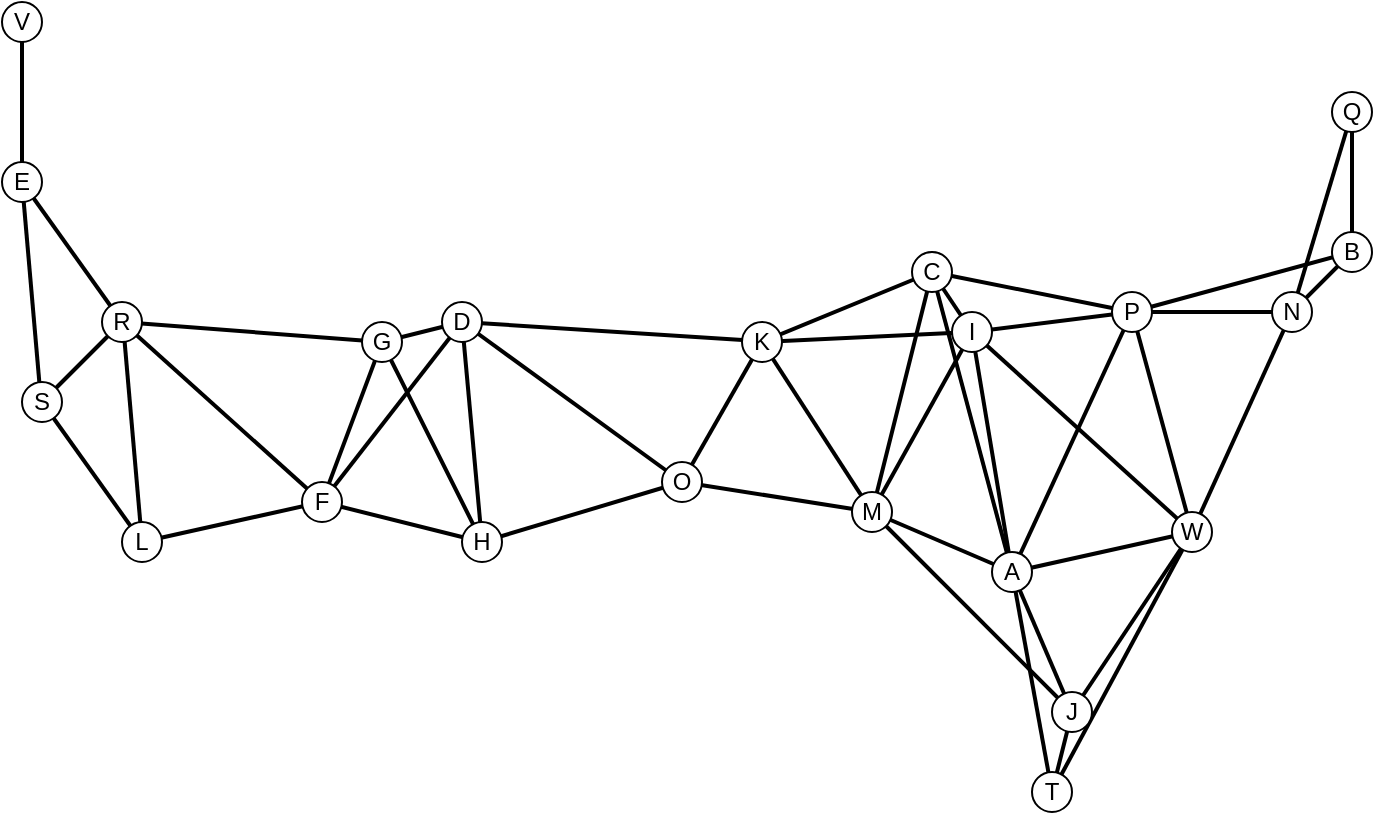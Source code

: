 <mxfile version="17.2.2" type="device"><diagram id="rPxaSJdkIvPcn3-rQgUL" name="Page-1"><mxGraphModel dx="835" dy="608" grid="1" gridSize="10" guides="1" tooltips="1" connect="1" arrows="1" fold="1" page="1" pageScale="1" pageWidth="400" pageHeight="300" math="0" shadow="0"><root><mxCell id="0"/><mxCell id="1" parent="0"/><mxCell id="PlDLCOjLkU_iAKGwt6bW-2" value="" style="ellipse;whiteSpace=wrap;html=1;fillColor=#000000;opacity=10;" parent="1" vertex="1"><mxGeometry x="10" y="10" width="10" height="10" as="geometry"/></mxCell><mxCell id="PlDLCOjLkU_iAKGwt6bW-56" style="edgeStyle=none;rounded=0;orthogonalLoop=1;jettySize=auto;html=1;entryX=0.5;entryY=0.5;entryDx=0;entryDy=0;endArrow=none;endFill=0;strokeWidth=2;entryPerimeter=0;exitX=0.5;exitY=0.5;exitDx=0;exitDy=0;exitPerimeter=0;" parent="1" source="PlDLCOjLkU_iAKGwt6bW-10" target="PlDLCOjLkU_iAKGwt6bW-2" edge="1"><mxGeometry relative="1" as="geometry"/></mxCell><mxCell id="PlDLCOjLkU_iAKGwt6bW-10" value="" style="ellipse;whiteSpace=wrap;html=1;fillColor=#000000;opacity=10;" parent="1" vertex="1"><mxGeometry x="10" y="90" width="10" height="10" as="geometry"/></mxCell><mxCell id="PlDLCOjLkU_iAKGwt6bW-51" style="edgeStyle=none;rounded=0;orthogonalLoop=1;jettySize=auto;html=1;entryX=0.5;entryY=0.5;entryDx=0;entryDy=0;endArrow=none;endFill=0;strokeWidth=2;entryPerimeter=0;exitX=0.545;exitY=0.5;exitDx=0;exitDy=0;exitPerimeter=0;" parent="1" source="PlDLCOjLkU_iAKGwt6bW-11" target="PlDLCOjLkU_iAKGwt6bW-13" edge="1"><mxGeometry relative="1" as="geometry"/></mxCell><mxCell id="PlDLCOjLkU_iAKGwt6bW-55" style="edgeStyle=none;rounded=0;orthogonalLoop=1;jettySize=auto;html=1;entryX=0.5;entryY=0.5;entryDx=0;entryDy=0;endArrow=none;endFill=0;strokeWidth=2;entryPerimeter=0;exitX=0.5;exitY=0.5;exitDx=0;exitDy=0;exitPerimeter=0;" parent="1" source="PlDLCOjLkU_iAKGwt6bW-11" target="PlDLCOjLkU_iAKGwt6bW-10" edge="1"><mxGeometry relative="1" as="geometry"/></mxCell><mxCell id="PlDLCOjLkU_iAKGwt6bW-57" style="edgeStyle=none;rounded=0;orthogonalLoop=1;jettySize=auto;html=1;entryX=0.5;entryY=0.5;entryDx=0;entryDy=0;endArrow=none;endFill=0;strokeWidth=2;exitX=0.5;exitY=0.5;exitDx=0;exitDy=0;exitPerimeter=0;entryPerimeter=0;" parent="1" source="PlDLCOjLkU_iAKGwt6bW-11" target="PlDLCOjLkU_iAKGwt6bW-15" edge="1"><mxGeometry relative="1" as="geometry"><mxPoint x="70" y="165" as="sourcePoint"/></mxGeometry></mxCell><mxCell id="PlDLCOjLkU_iAKGwt6bW-11" value="" style="ellipse;whiteSpace=wrap;html=1;fillColor=#000000;opacity=10;" parent="1" vertex="1"><mxGeometry x="60" y="160" width="10" height="10" as="geometry"/></mxCell><mxCell id="PlDLCOjLkU_iAKGwt6bW-53" style="edgeStyle=none;rounded=0;orthogonalLoop=1;jettySize=auto;html=1;entryX=0.5;entryY=0.5;entryDx=0;entryDy=0;endArrow=none;endFill=0;strokeWidth=2;exitX=0.5;exitY=0.5;exitDx=0;exitDy=0;exitPerimeter=0;entryPerimeter=0;" parent="1" source="PlDLCOjLkU_iAKGwt6bW-12" target="PlDLCOjLkU_iAKGwt6bW-11" edge="1"><mxGeometry relative="1" as="geometry"/></mxCell><mxCell id="PlDLCOjLkU_iAKGwt6bW-54" style="edgeStyle=none;rounded=0;orthogonalLoop=1;jettySize=auto;html=1;entryX=0.5;entryY=0.5;entryDx=0;entryDy=0;endArrow=none;endFill=0;strokeWidth=2;exitX=0.453;exitY=0.5;exitDx=0;exitDy=0;exitPerimeter=0;entryPerimeter=0;" parent="1" source="PlDLCOjLkU_iAKGwt6bW-12" target="PlDLCOjLkU_iAKGwt6bW-10" edge="1"><mxGeometry relative="1" as="geometry"/></mxCell><mxCell id="PlDLCOjLkU_iAKGwt6bW-12" value="" style="ellipse;whiteSpace=wrap;html=1;fillColor=#000000;opacity=10;" parent="1" vertex="1"><mxGeometry x="20" y="200" width="10" height="10" as="geometry"/></mxCell><mxCell id="PlDLCOjLkU_iAKGwt6bW-49" style="edgeStyle=none;rounded=0;orthogonalLoop=1;jettySize=auto;html=1;exitX=0.5;exitY=0.5;exitDx=0;exitDy=0;endArrow=none;endFill=0;strokeWidth=2;entryX=0.5;entryY=0.5;entryDx=0;entryDy=0;entryPerimeter=0;exitPerimeter=0;" parent="1" source="PlDLCOjLkU_iAKGwt6bW-13" target="PlDLCOjLkU_iAKGwt6bW-14" edge="1"><mxGeometry relative="1" as="geometry"/></mxCell><mxCell id="PlDLCOjLkU_iAKGwt6bW-52" style="edgeStyle=none;rounded=0;orthogonalLoop=1;jettySize=auto;html=1;endArrow=none;endFill=0;strokeWidth=2;exitX=0.5;exitY=0.5;exitDx=0;exitDy=0;exitPerimeter=0;entryX=0.5;entryY=0.5;entryDx=0;entryDy=0;entryPerimeter=0;" parent="1" source="PlDLCOjLkU_iAKGwt6bW-13" target="PlDLCOjLkU_iAKGwt6bW-12" edge="1"><mxGeometry relative="1" as="geometry"><mxPoint x="30" y="210" as="targetPoint"/></mxGeometry></mxCell><mxCell id="PlDLCOjLkU_iAKGwt6bW-13" value="" style="ellipse;whiteSpace=wrap;html=1;fillColor=#000000;opacity=10;" parent="1" vertex="1"><mxGeometry x="70" y="270" width="10" height="10" as="geometry"/></mxCell><mxCell id="PlDLCOjLkU_iAKGwt6bW-44" style="edgeStyle=none;rounded=0;orthogonalLoop=1;jettySize=auto;html=1;entryX=0.5;entryY=0.5;entryDx=0;entryDy=0;endArrow=none;endFill=0;strokeWidth=2;exitX=0.5;exitY=0.5;exitDx=0;exitDy=0;exitPerimeter=0;entryPerimeter=0;" parent="1" source="PlDLCOjLkU_iAKGwt6bW-14" target="PlDLCOjLkU_iAKGwt6bW-16" edge="1"><mxGeometry relative="1" as="geometry"/></mxCell><mxCell id="PlDLCOjLkU_iAKGwt6bW-45" style="edgeStyle=none;rounded=0;orthogonalLoop=1;jettySize=auto;html=1;endArrow=none;endFill=0;strokeWidth=2;exitX=0.5;exitY=0.5;exitDx=0;exitDy=0;exitPerimeter=0;" parent="1" source="PlDLCOjLkU_iAKGwt6bW-14" edge="1"><mxGeometry relative="1" as="geometry"><mxPoint x="245" y="275" as="targetPoint"/></mxGeometry></mxCell><mxCell id="PlDLCOjLkU_iAKGwt6bW-46" style="edgeStyle=none;rounded=0;orthogonalLoop=1;jettySize=auto;html=1;entryX=0.5;entryY=0.5;entryDx=0;entryDy=0;endArrow=none;endFill=0;strokeWidth=2;exitX=0.5;exitY=0.5;exitDx=0;exitDy=0;exitPerimeter=0;entryPerimeter=0;" parent="1" source="PlDLCOjLkU_iAKGwt6bW-14" target="PlDLCOjLkU_iAKGwt6bW-15" edge="1"><mxGeometry relative="1" as="geometry"/></mxCell><mxCell id="PlDLCOjLkU_iAKGwt6bW-50" style="edgeStyle=none;rounded=0;orthogonalLoop=1;jettySize=auto;html=1;endArrow=none;endFill=0;strokeWidth=2;exitX=0.5;exitY=0.5;exitDx=0;exitDy=0;exitPerimeter=0;entryX=0.5;entryY=0.5;entryDx=0;entryDy=0;entryPerimeter=0;" parent="1" source="PlDLCOjLkU_iAKGwt6bW-14" target="PlDLCOjLkU_iAKGwt6bW-11" edge="1"><mxGeometry relative="1" as="geometry"/></mxCell><mxCell id="PlDLCOjLkU_iAKGwt6bW-14" value="" style="ellipse;whiteSpace=wrap;html=1;fillColor=#000000;opacity=10;" parent="1" vertex="1"><mxGeometry x="160" y="250" width="10" height="10" as="geometry"/></mxCell><mxCell id="PlDLCOjLkU_iAKGwt6bW-47" style="edgeStyle=none;rounded=0;orthogonalLoop=1;jettySize=auto;html=1;entryX=0.5;entryY=0.5;entryDx=0;entryDy=0;endArrow=none;endFill=0;strokeWidth=2;exitX=0.5;exitY=0.5;exitDx=0;exitDy=0;exitPerimeter=0;entryPerimeter=0;" parent="1" source="PlDLCOjLkU_iAKGwt6bW-15" target="PlDLCOjLkU_iAKGwt6bW-16" edge="1"><mxGeometry relative="1" as="geometry"/></mxCell><mxCell id="PlDLCOjLkU_iAKGwt6bW-15" value="" style="ellipse;whiteSpace=wrap;html=1;fillColor=#000000;opacity=10;" parent="1" vertex="1"><mxGeometry x="190" y="170" width="10" height="10" as="geometry"/></mxCell><mxCell id="PlDLCOjLkU_iAKGwt6bW-43" style="edgeStyle=none;rounded=0;orthogonalLoop=1;jettySize=auto;html=1;endArrow=none;endFill=0;strokeWidth=2;startArrow=none;" parent="1" source="PlDLCOjLkU_iAKGwt6bW-18" edge="1"><mxGeometry relative="1" as="geometry"><mxPoint x="345" y="245" as="targetPoint"/></mxGeometry></mxCell><mxCell id="PlDLCOjLkU_iAKGwt6bW-58" style="edgeStyle=none;rounded=0;orthogonalLoop=1;jettySize=auto;html=1;endArrow=none;endFill=0;strokeWidth=2;exitX=0.5;exitY=0.5;exitDx=0;exitDy=0;exitPerimeter=0;entryX=0.5;entryY=0.467;entryDx=0;entryDy=0;entryPerimeter=0;" parent="1" source="PlDLCOjLkU_iAKGwt6bW-16" target="PlDLCOjLkU_iAKGwt6bW-19" edge="1"><mxGeometry relative="1" as="geometry"><mxPoint x="240" y="165" as="sourcePoint"/></mxGeometry></mxCell><mxCell id="PlDLCOjLkU_iAKGwt6bW-16" value="" style="ellipse;whiteSpace=wrap;html=1;fillColor=#000000;opacity=10;" parent="1" vertex="1"><mxGeometry x="230" y="160" width="10" height="10" as="geometry"/></mxCell><mxCell id="PlDLCOjLkU_iAKGwt6bW-41" style="rounded=0;orthogonalLoop=1;jettySize=auto;html=1;entryX=0.5;entryY=0.5;entryDx=0;entryDy=0;strokeWidth=2;endArrow=none;endFill=0;exitX=0.5;exitY=0.5;exitDx=0;exitDy=0;exitPerimeter=0;entryPerimeter=0;" parent="1" source="PlDLCOjLkU_iAKGwt6bW-17" target="PlDLCOjLkU_iAKGwt6bW-16" edge="1"><mxGeometry relative="1" as="geometry"/></mxCell><mxCell id="PlDLCOjLkU_iAKGwt6bW-48" style="edgeStyle=none;rounded=0;orthogonalLoop=1;jettySize=auto;html=1;entryX=0.5;entryY=0.5;entryDx=0;entryDy=0;endArrow=none;endFill=0;strokeWidth=2;entryPerimeter=0;" parent="1" target="PlDLCOjLkU_iAKGwt6bW-15" edge="1"><mxGeometry relative="1" as="geometry"><mxPoint x="245" y="275" as="sourcePoint"/></mxGeometry></mxCell><mxCell id="PlDLCOjLkU_iAKGwt6bW-17" value="" style="ellipse;whiteSpace=wrap;html=1;fillColor=#000000;opacity=10;" parent="1" vertex="1"><mxGeometry x="240" y="270" width="10" height="10" as="geometry"/></mxCell><mxCell id="PlDLCOjLkU_iAKGwt6bW-59" style="edgeStyle=none;rounded=0;orthogonalLoop=1;jettySize=auto;html=1;endArrow=none;endFill=0;strokeWidth=2;" parent="1" edge="1"><mxGeometry relative="1" as="geometry"><mxPoint x="385" y="175" as="targetPoint"/><mxPoint x="345" y="245" as="sourcePoint"/></mxGeometry></mxCell><mxCell id="PlDLCOjLkU_iAKGwt6bW-60" style="edgeStyle=none;rounded=0;orthogonalLoop=1;jettySize=auto;html=1;endArrow=none;endFill=0;strokeWidth=2;entryX=0.5;entryY=0.5;entryDx=0;entryDy=0;entryPerimeter=0;" parent="1" target="PlDLCOjLkU_iAKGwt6bW-22" edge="1"><mxGeometry relative="1" as="geometry"><mxPoint x="345" y="245" as="sourcePoint"/><mxPoint x="435" y="255" as="targetPoint"/></mxGeometry></mxCell><mxCell id="PlDLCOjLkU_iAKGwt6bW-61" style="edgeStyle=none;rounded=0;orthogonalLoop=1;jettySize=auto;html=1;endArrow=none;endFill=0;strokeWidth=2;exitX=0.5;exitY=0.5;exitDx=0;exitDy=0;exitPerimeter=0;" parent="1" source="PlDLCOjLkU_iAKGwt6bW-19" edge="1"><mxGeometry relative="1" as="geometry"><mxPoint x="440" y="260" as="targetPoint"/></mxGeometry></mxCell><mxCell id="PlDLCOjLkU_iAKGwt6bW-62" style="edgeStyle=none;rounded=0;orthogonalLoop=1;jettySize=auto;html=1;endArrow=none;endFill=0;strokeWidth=2;entryX=0.5;entryY=0.5;entryDx=0;entryDy=0;entryPerimeter=0;" parent="1" target="PlDLCOjLkU_iAKGwt6bW-20" edge="1"><mxGeometry relative="1" as="geometry"><mxPoint x="385" y="175" as="sourcePoint"/><mxPoint x="465" y="135" as="targetPoint"/></mxGeometry></mxCell><mxCell id="OVMBjl2WL-N3P2UI-d22-5" style="edgeStyle=none;rounded=0;orthogonalLoop=1;jettySize=auto;html=1;entryX=0.5;entryY=0.5;entryDx=0;entryDy=0;entryPerimeter=0;endArrow=none;endFill=0;strokeWidth=2;exitX=0.5;exitY=0.5;exitDx=0;exitDy=0;exitPerimeter=0;" parent="1" source="PlDLCOjLkU_iAKGwt6bW-19" target="PlDLCOjLkU_iAKGwt6bW-21" edge="1"><mxGeometry relative="1" as="geometry"/></mxCell><mxCell id="PlDLCOjLkU_iAKGwt6bW-19" value="" style="ellipse;whiteSpace=wrap;html=1;fillColor=#000000;opacity=10;" parent="1" vertex="1"><mxGeometry x="380" y="170" width="10" height="10" as="geometry"/></mxCell><mxCell id="OVMBjl2WL-N3P2UI-d22-2" style="edgeStyle=none;rounded=0;orthogonalLoop=1;jettySize=auto;html=1;entryX=0.5;entryY=0.5;entryDx=0;entryDy=0;entryPerimeter=0;endArrow=none;endFill=0;strokeWidth=2;exitX=0.5;exitY=0.5;exitDx=0;exitDy=0;exitPerimeter=0;" parent="1" source="PlDLCOjLkU_iAKGwt6bW-20" target="PlDLCOjLkU_iAKGwt6bW-21" edge="1"><mxGeometry relative="1" as="geometry"/></mxCell><mxCell id="OVMBjl2WL-N3P2UI-d22-3" style="edgeStyle=none;rounded=0;orthogonalLoop=1;jettySize=auto;html=1;endArrow=none;endFill=0;strokeWidth=2;exitX=0.5;exitY=0.5;exitDx=0;exitDy=0;exitPerimeter=0;entryX=0.5;entryY=0.5;entryDx=0;entryDy=0;entryPerimeter=0;" parent="1" source="PlDLCOjLkU_iAKGwt6bW-20" target="PlDLCOjLkU_iAKGwt6bW-26" edge="1"><mxGeometry relative="1" as="geometry"/></mxCell><mxCell id="OVMBjl2WL-N3P2UI-d22-18" style="edgeStyle=none;rounded=0;orthogonalLoop=1;jettySize=auto;html=1;endArrow=none;endFill=0;strokeWidth=2;" parent="1" edge="1"><mxGeometry relative="1" as="geometry"><mxPoint x="510" y="290" as="targetPoint"/><mxPoint x="470" y="140" as="sourcePoint"/></mxGeometry></mxCell><mxCell id="PlDLCOjLkU_iAKGwt6bW-20" value="" style="ellipse;whiteSpace=wrap;html=1;fillColor=#000000;opacity=10;" parent="1" vertex="1"><mxGeometry x="460" y="130" width="20" height="20" as="geometry"/></mxCell><mxCell id="OVMBjl2WL-N3P2UI-d22-6" style="edgeStyle=none;rounded=0;orthogonalLoop=1;jettySize=auto;html=1;exitX=0.5;exitY=0.5;exitDx=0;exitDy=0;endArrow=none;endFill=0;strokeWidth=2;exitPerimeter=0;" parent="1" source="PlDLCOjLkU_iAKGwt6bW-21" edge="1"><mxGeometry relative="1" as="geometry"><mxPoint x="440" y="260" as="targetPoint"/></mxGeometry></mxCell><mxCell id="OVMBjl2WL-N3P2UI-d22-7" style="edgeStyle=none;rounded=0;orthogonalLoop=1;jettySize=auto;html=1;entryX=0.5;entryY=0.5;entryDx=0;entryDy=0;entryPerimeter=0;endArrow=none;endFill=0;strokeWidth=2;exitX=0.5;exitY=0.5;exitDx=0;exitDy=0;exitPerimeter=0;" parent="1" source="PlDLCOjLkU_iAKGwt6bW-21" target="PlDLCOjLkU_iAKGwt6bW-26" edge="1"><mxGeometry relative="1" as="geometry"/></mxCell><mxCell id="OVMBjl2WL-N3P2UI-d22-19" style="edgeStyle=none;rounded=0;orthogonalLoop=1;jettySize=auto;html=1;endArrow=none;endFill=0;strokeWidth=2;exitX=0.5;exitY=0.5;exitDx=0;exitDy=0;exitPerimeter=0;" parent="1" source="PlDLCOjLkU_iAKGwt6bW-21" edge="1"><mxGeometry relative="1" as="geometry"><mxPoint x="510" y="290" as="targetPoint"/></mxGeometry></mxCell><mxCell id="OVMBjl2WL-N3P2UI-d22-21" style="edgeStyle=none;rounded=0;orthogonalLoop=1;jettySize=auto;html=1;entryX=0.5;entryY=0.5;entryDx=0;entryDy=0;entryPerimeter=0;endArrow=none;endFill=0;strokeWidth=2;" parent="1" source="PlDLCOjLkU_iAKGwt6bW-21" target="PlDLCOjLkU_iAKGwt6bW-27" edge="1"><mxGeometry relative="1" as="geometry"/></mxCell><mxCell id="PlDLCOjLkU_iAKGwt6bW-21" value="" style="ellipse;whiteSpace=wrap;html=1;fillColor=#000000;opacity=10;" parent="1" vertex="1"><mxGeometry x="480" y="160" width="20" height="20" as="geometry"/></mxCell><mxCell id="OVMBjl2WL-N3P2UI-d22-10" style="edgeStyle=none;rounded=0;orthogonalLoop=1;jettySize=auto;html=1;endArrow=none;endFill=0;strokeWidth=2;" parent="1" edge="1"><mxGeometry relative="1" as="geometry"><mxPoint x="540" y="360" as="targetPoint"/><mxPoint x="440" y="260" as="sourcePoint"/></mxGeometry></mxCell><mxCell id="PlDLCOjLkU_iAKGwt6bW-22" value="" style="ellipse;whiteSpace=wrap;html=1;fillColor=#000000;opacity=10;" parent="1" vertex="1"><mxGeometry x="430" y="250" width="20" height="20" as="geometry"/></mxCell><mxCell id="OVMBjl2WL-N3P2UI-d22-9" style="edgeStyle=none;rounded=0;orthogonalLoop=1;jettySize=auto;html=1;entryX=0.5;entryY=0.5;entryDx=0;entryDy=0;entryPerimeter=0;endArrow=none;endFill=0;strokeWidth=2;exitX=0.5;exitY=0.5;exitDx=0;exitDy=0;exitPerimeter=0;" parent="1" source="PlDLCOjLkU_iAKGwt6bW-23" target="PlDLCOjLkU_iAKGwt6bW-24" edge="1"><mxGeometry relative="1" as="geometry"/></mxCell><mxCell id="OVMBjl2WL-N3P2UI-d22-11" style="edgeStyle=none;rounded=0;orthogonalLoop=1;jettySize=auto;html=1;entryX=0.5;entryY=0.5;entryDx=0;entryDy=0;entryPerimeter=0;endArrow=none;endFill=0;strokeWidth=2;exitX=0.5;exitY=0.5;exitDx=0;exitDy=0;exitPerimeter=0;" parent="1" source="PlDLCOjLkU_iAKGwt6bW-23" target="PlDLCOjLkU_iAKGwt6bW-25" edge="1"><mxGeometry relative="1" as="geometry"/></mxCell><mxCell id="OVMBjl2WL-N3P2UI-d22-20" style="edgeStyle=none;rounded=0;orthogonalLoop=1;jettySize=auto;html=1;entryX=0.5;entryY=0.5;entryDx=0;entryDy=0;entryPerimeter=0;endArrow=none;endFill=0;strokeWidth=2;exitX=0.5;exitY=0.5;exitDx=0;exitDy=0;exitPerimeter=0;" parent="1" source="PlDLCOjLkU_iAKGwt6bW-23" target="PlDLCOjLkU_iAKGwt6bW-26" edge="1"><mxGeometry relative="1" as="geometry"/></mxCell><mxCell id="PlDLCOjLkU_iAKGwt6bW-23" value="" style="ellipse;whiteSpace=wrap;html=1;fillColor=#000000;opacity=10;" parent="1" vertex="1"><mxGeometry x="500" y="280" width="20" height="20" as="geometry"/></mxCell><mxCell id="PlDLCOjLkU_iAKGwt6bW-24" value="" style="ellipse;whiteSpace=wrap;html=1;fillColor=#000000;opacity=10;" parent="1" vertex="1"><mxGeometry x="530" y="350" width="20" height="20" as="geometry"/></mxCell><mxCell id="OVMBjl2WL-N3P2UI-d22-12" style="edgeStyle=none;rounded=0;orthogonalLoop=1;jettySize=auto;html=1;entryX=0.5;entryY=0.5;entryDx=0;entryDy=0;entryPerimeter=0;endArrow=none;endFill=0;strokeWidth=2;exitX=0.5;exitY=0.5;exitDx=0;exitDy=0;exitPerimeter=0;" parent="1" source="PlDLCOjLkU_iAKGwt6bW-25" target="PlDLCOjLkU_iAKGwt6bW-24" edge="1"><mxGeometry relative="1" as="geometry"/></mxCell><mxCell id="PlDLCOjLkU_iAKGwt6bW-25" value="" style="ellipse;whiteSpace=wrap;html=1;fillColor=#000000;opacity=10;" parent="1" vertex="1"><mxGeometry x="520" y="390" width="20" height="20" as="geometry"/></mxCell><mxCell id="OVMBjl2WL-N3P2UI-d22-13" style="edgeStyle=none;rounded=0;orthogonalLoop=1;jettySize=auto;html=1;entryX=0.5;entryY=0.5;entryDx=0;entryDy=0;entryPerimeter=0;endArrow=none;endFill=0;strokeWidth=2;exitX=0.5;exitY=0.5;exitDx=0;exitDy=0;exitPerimeter=0;" parent="1" source="PlDLCOjLkU_iAKGwt6bW-26" target="PlDLCOjLkU_iAKGwt6bW-29" edge="1"><mxGeometry relative="1" as="geometry"/></mxCell><mxCell id="OVMBjl2WL-N3P2UI-d22-14" style="edgeStyle=none;rounded=0;orthogonalLoop=1;jettySize=auto;html=1;entryX=0.5;entryY=0.5;entryDx=0;entryDy=0;entryPerimeter=0;endArrow=none;endFill=0;strokeWidth=2;exitX=0.5;exitY=0.5;exitDx=0;exitDy=0;exitPerimeter=0;" parent="1" source="PlDLCOjLkU_iAKGwt6bW-26" target="PlDLCOjLkU_iAKGwt6bW-28" edge="1"><mxGeometry relative="1" as="geometry"/></mxCell><mxCell id="OVMBjl2WL-N3P2UI-d22-22" style="edgeStyle=none;rounded=0;orthogonalLoop=1;jettySize=auto;html=1;entryX=0.5;entryY=0.5;entryDx=0;entryDy=0;entryPerimeter=0;endArrow=none;endFill=0;strokeWidth=2;exitX=0.5;exitY=0.5;exitDx=0;exitDy=0;exitPerimeter=0;" parent="1" source="PlDLCOjLkU_iAKGwt6bW-26" target="PlDLCOjLkU_iAKGwt6bW-27" edge="1"><mxGeometry relative="1" as="geometry"/></mxCell><mxCell id="PlDLCOjLkU_iAKGwt6bW-26" value="" style="ellipse;whiteSpace=wrap;html=1;fillColor=#000000;opacity=10;" parent="1" vertex="1"><mxGeometry x="560" y="150" width="20" height="20" as="geometry"/></mxCell><mxCell id="OVMBjl2WL-N3P2UI-d22-24" style="edgeStyle=none;rounded=0;orthogonalLoop=1;jettySize=auto;html=1;entryX=0.5;entryY=0.5;entryDx=0;entryDy=0;entryPerimeter=0;endArrow=none;endFill=0;strokeWidth=2;exitX=0.5;exitY=0.5;exitDx=0;exitDy=0;exitPerimeter=0;" parent="1" source="PlDLCOjLkU_iAKGwt6bW-27" target="PlDLCOjLkU_iAKGwt6bW-23" edge="1"><mxGeometry relative="1" as="geometry"/></mxCell><mxCell id="OVMBjl2WL-N3P2UI-d22-25" style="edgeStyle=none;rounded=0;orthogonalLoop=1;jettySize=auto;html=1;entryX=0.5;entryY=0.5;entryDx=0;entryDy=0;entryPerimeter=0;endArrow=none;endFill=0;strokeWidth=2;exitX=0.5;exitY=0.5;exitDx=0;exitDy=0;exitPerimeter=0;" parent="1" source="PlDLCOjLkU_iAKGwt6bW-27" target="PlDLCOjLkU_iAKGwt6bW-24" edge="1"><mxGeometry relative="1" as="geometry"/></mxCell><mxCell id="OVMBjl2WL-N3P2UI-d22-26" style="edgeStyle=none;rounded=0;orthogonalLoop=1;jettySize=auto;html=1;entryX=0.5;entryY=0.5;entryDx=0;entryDy=0;entryPerimeter=0;endArrow=none;endFill=0;strokeWidth=2;exitX=0.5;exitY=0.5;exitDx=0;exitDy=0;exitPerimeter=0;" parent="1" source="PlDLCOjLkU_iAKGwt6bW-27" target="PlDLCOjLkU_iAKGwt6bW-25" edge="1"><mxGeometry relative="1" as="geometry"/></mxCell><mxCell id="PlDLCOjLkU_iAKGwt6bW-27" value="" style="ellipse;whiteSpace=wrap;html=1;fillColor=#000000;opacity=10;" parent="1" vertex="1"><mxGeometry x="590" y="260" width="20" height="20" as="geometry"/></mxCell><mxCell id="OVMBjl2WL-N3P2UI-d22-15" style="edgeStyle=none;rounded=0;orthogonalLoop=1;jettySize=auto;html=1;entryX=0.5;entryY=0.5;entryDx=0;entryDy=0;entryPerimeter=0;endArrow=none;endFill=0;strokeWidth=2;exitX=0.5;exitY=0.5;exitDx=0;exitDy=0;exitPerimeter=0;" parent="1" source="PlDLCOjLkU_iAKGwt6bW-28" target="PlDLCOjLkU_iAKGwt6bW-29" edge="1"><mxGeometry relative="1" as="geometry"/></mxCell><mxCell id="OVMBjl2WL-N3P2UI-d22-23" style="edgeStyle=none;rounded=0;orthogonalLoop=1;jettySize=auto;html=1;entryX=0.5;entryY=0.5;entryDx=0;entryDy=0;entryPerimeter=0;endArrow=none;endFill=0;strokeWidth=2;exitX=0.5;exitY=0.5;exitDx=0;exitDy=0;exitPerimeter=0;" parent="1" source="PlDLCOjLkU_iAKGwt6bW-28" target="PlDLCOjLkU_iAKGwt6bW-27" edge="1"><mxGeometry relative="1" as="geometry"/></mxCell><mxCell id="PlDLCOjLkU_iAKGwt6bW-28" value="" style="ellipse;whiteSpace=wrap;html=1;fillColor=#000000;opacity=10;" parent="1" vertex="1"><mxGeometry x="640" y="150" width="20" height="20" as="geometry"/></mxCell><mxCell id="OVMBjl2WL-N3P2UI-d22-16" style="edgeStyle=none;rounded=0;orthogonalLoop=1;jettySize=auto;html=1;entryX=0.5;entryY=0.5;entryDx=0;entryDy=0;entryPerimeter=0;endArrow=none;endFill=0;strokeWidth=2;exitX=0.5;exitY=0.5;exitDx=0;exitDy=0;exitPerimeter=0;" parent="1" source="PlDLCOjLkU_iAKGwt6bW-29" target="PlDLCOjLkU_iAKGwt6bW-30" edge="1"><mxGeometry relative="1" as="geometry"/></mxCell><mxCell id="PlDLCOjLkU_iAKGwt6bW-29" value="" style="ellipse;whiteSpace=wrap;html=1;fillColor=#000000;opacity=10;" parent="1" vertex="1"><mxGeometry x="670" y="120" width="20" height="20" as="geometry"/></mxCell><mxCell id="OVMBjl2WL-N3P2UI-d22-17" style="edgeStyle=none;rounded=0;orthogonalLoop=1;jettySize=auto;html=1;entryX=0.5;entryY=0.5;entryDx=0;entryDy=0;entryPerimeter=0;endArrow=none;endFill=0;strokeWidth=2;exitX=0.5;exitY=0.5;exitDx=0;exitDy=0;exitPerimeter=0;" parent="1" source="PlDLCOjLkU_iAKGwt6bW-30" target="PlDLCOjLkU_iAKGwt6bW-28" edge="1"><mxGeometry relative="1" as="geometry"/></mxCell><mxCell id="PlDLCOjLkU_iAKGwt6bW-30" value="" style="ellipse;whiteSpace=wrap;html=1;fillColor=#000000;opacity=10;" parent="1" vertex="1"><mxGeometry x="670" y="50" width="20" height="20" as="geometry"/></mxCell><mxCell id="PlDLCOjLkU_iAKGwt6bW-40" value="" style="endArrow=none;html=1;rounded=0;strokeWidth=2;exitX=0.5;exitY=0.5;exitDx=0;exitDy=0;exitPerimeter=0;" parent="1" source="PlDLCOjLkU_iAKGwt6bW-17" edge="1"><mxGeometry width="50" height="50" relative="1" as="geometry"><mxPoint x="280" y="300" as="sourcePoint"/><mxPoint x="345" y="245" as="targetPoint"/></mxGeometry></mxCell><mxCell id="PlDLCOjLkU_iAKGwt6bW-18" value="" style="ellipse;whiteSpace=wrap;html=1;fillColor=#000000;opacity=10;" parent="1" vertex="1"><mxGeometry x="340" y="240" width="10" height="10" as="geometry"/></mxCell><mxCell id="OVMBjl2WL-N3P2UI-d22-1" value="" style="edgeStyle=none;rounded=0;orthogonalLoop=1;jettySize=auto;html=1;endArrow=none;endFill=0;strokeWidth=2;entryX=0.5;entryY=0.5;entryDx=0;entryDy=0;entryPerimeter=0;exitX=0.5;exitY=0.5;exitDx=0;exitDy=0;exitPerimeter=0;" parent="1" source="PlDLCOjLkU_iAKGwt6bW-16" target="PlDLCOjLkU_iAKGwt6bW-18" edge="1"><mxGeometry relative="1" as="geometry"><mxPoint x="345" y="245" as="targetPoint"/><mxPoint x="235" y="170" as="sourcePoint"/></mxGeometry></mxCell><mxCell id="OVMBjl2WL-N3P2UI-d22-4" value="" style="endArrow=none;html=1;rounded=0;strokeWidth=2;entryX=0.5;entryY=0.5;entryDx=0;entryDy=0;entryPerimeter=0;exitX=0.5;exitY=0.5;exitDx=0;exitDy=0;exitPerimeter=0;" parent="1" source="PlDLCOjLkU_iAKGwt6bW-22" target="PlDLCOjLkU_iAKGwt6bW-20" edge="1"><mxGeometry width="50" height="50" relative="1" as="geometry"><mxPoint x="390" y="220" as="sourcePoint"/><mxPoint x="440" y="170" as="targetPoint"/></mxGeometry></mxCell><mxCell id="OVMBjl2WL-N3P2UI-d22-8" value="" style="endArrow=none;html=1;rounded=0;strokeWidth=2;entryX=0.5;entryY=0.5;entryDx=0;entryDy=0;entryPerimeter=0;" parent="1" target="PlDLCOjLkU_iAKGwt6bW-23" edge="1"><mxGeometry width="50" height="50" relative="1" as="geometry"><mxPoint x="440" y="260" as="sourcePoint"/><mxPoint x="540" y="180" as="targetPoint"/></mxGeometry></mxCell><mxCell id="OVMBjl2WL-N3P2UI-d22-91" value="" style="group" parent="1" vertex="1" connectable="0"><mxGeometry x="590" y="260" width="20" height="20" as="geometry"/></mxCell><mxCell id="OVMBjl2WL-N3P2UI-d22-89" value="" style="ellipse;whiteSpace=wrap;html=1;aspect=fixed;fillColor=default;container=0;" parent="OVMBjl2WL-N3P2UI-d22-91" vertex="1"><mxGeometry width="20" height="20" as="geometry"/></mxCell><mxCell id="OVMBjl2WL-N3P2UI-d22-90" value="W" style="text;html=1;strokeColor=none;fillColor=none;align=center;verticalAlign=middle;whiteSpace=wrap;rounded=0;container=0;" parent="OVMBjl2WL-N3P2UI-d22-91" vertex="1"><mxGeometry width="20" height="20" as="geometry"/></mxCell><mxCell id="OVMBjl2WL-N3P2UI-d22-95" value="" style="group" parent="1" vertex="1" connectable="0"><mxGeometry x="500" y="280" width="20" height="20" as="geometry"/></mxCell><mxCell id="PlDLCOjLkU_iAKGwt6bW-31" value="" style="ellipse;whiteSpace=wrap;html=1;aspect=fixed;fillColor=default;container=0;" parent="OVMBjl2WL-N3P2UI-d22-95" vertex="1"><mxGeometry width="20" height="20" as="geometry"/></mxCell><mxCell id="PlDLCOjLkU_iAKGwt6bW-32" value="A" style="text;html=1;strokeColor=none;fillColor=none;align=center;verticalAlign=middle;whiteSpace=wrap;rounded=0;container=0;" parent="OVMBjl2WL-N3P2UI-d22-95" vertex="1"><mxGeometry width="20" height="20" as="geometry"/></mxCell><mxCell id="OVMBjl2WL-N3P2UI-d22-96" value="" style="group" parent="1" vertex="1" connectable="0"><mxGeometry x="670" y="120" width="20" height="20" as="geometry"/></mxCell><mxCell id="OVMBjl2WL-N3P2UI-d22-97" value="" style="ellipse;whiteSpace=wrap;html=1;aspect=fixed;fillColor=default;container=0;" parent="OVMBjl2WL-N3P2UI-d22-96" vertex="1"><mxGeometry width="20" height="20" as="geometry"/></mxCell><mxCell id="OVMBjl2WL-N3P2UI-d22-98" value="B" style="text;html=1;strokeColor=none;fillColor=none;align=center;verticalAlign=middle;whiteSpace=wrap;rounded=0;container=0;" parent="OVMBjl2WL-N3P2UI-d22-96" vertex="1"><mxGeometry width="20" height="20" as="geometry"/></mxCell><mxCell id="OVMBjl2WL-N3P2UI-d22-99" value="" style="group" parent="1" vertex="1" connectable="0"><mxGeometry x="460" y="130" width="20" height="20" as="geometry"/></mxCell><mxCell id="OVMBjl2WL-N3P2UI-d22-100" value="" style="ellipse;whiteSpace=wrap;html=1;aspect=fixed;fillColor=default;container=0;" parent="OVMBjl2WL-N3P2UI-d22-99" vertex="1"><mxGeometry width="20" height="20" as="geometry"/></mxCell><mxCell id="OVMBjl2WL-N3P2UI-d22-101" value="C" style="text;html=1;strokeColor=none;fillColor=none;align=center;verticalAlign=middle;whiteSpace=wrap;rounded=0;container=0;" parent="OVMBjl2WL-N3P2UI-d22-99" vertex="1"><mxGeometry width="20" height="20" as="geometry"/></mxCell><mxCell id="OVMBjl2WL-N3P2UI-d22-102" value="" style="group" parent="1" vertex="1" connectable="0"><mxGeometry x="225" y="155" width="20" height="20" as="geometry"/></mxCell><mxCell id="OVMBjl2WL-N3P2UI-d22-103" value="" style="ellipse;whiteSpace=wrap;html=1;aspect=fixed;fillColor=default;container=0;" parent="OVMBjl2WL-N3P2UI-d22-102" vertex="1"><mxGeometry width="20" height="20" as="geometry"/></mxCell><mxCell id="OVMBjl2WL-N3P2UI-d22-104" value="D" style="text;html=1;strokeColor=none;fillColor=none;align=center;verticalAlign=middle;whiteSpace=wrap;rounded=0;container=0;" parent="OVMBjl2WL-N3P2UI-d22-102" vertex="1"><mxGeometry width="20" height="20" as="geometry"/></mxCell><mxCell id="OVMBjl2WL-N3P2UI-d22-105" value="" style="group" parent="1" vertex="1" connectable="0"><mxGeometry x="5" y="85" width="20" height="20" as="geometry"/></mxCell><mxCell id="OVMBjl2WL-N3P2UI-d22-106" value="" style="ellipse;whiteSpace=wrap;html=1;aspect=fixed;fillColor=default;container=0;" parent="OVMBjl2WL-N3P2UI-d22-105" vertex="1"><mxGeometry width="20" height="20" as="geometry"/></mxCell><mxCell id="OVMBjl2WL-N3P2UI-d22-107" value="E" style="text;html=1;strokeColor=none;fillColor=none;align=center;verticalAlign=middle;whiteSpace=wrap;rounded=0;container=0;" parent="OVMBjl2WL-N3P2UI-d22-105" vertex="1"><mxGeometry width="20" height="20" as="geometry"/></mxCell><mxCell id="OVMBjl2WL-N3P2UI-d22-108" value="" style="group" parent="1" vertex="1" connectable="0"><mxGeometry x="155" y="245" width="20" height="20" as="geometry"/></mxCell><mxCell id="OVMBjl2WL-N3P2UI-d22-109" value="" style="ellipse;whiteSpace=wrap;html=1;aspect=fixed;fillColor=default;container=0;" parent="OVMBjl2WL-N3P2UI-d22-108" vertex="1"><mxGeometry width="20" height="20" as="geometry"/></mxCell><mxCell id="OVMBjl2WL-N3P2UI-d22-110" value="F" style="text;html=1;strokeColor=none;fillColor=none;align=center;verticalAlign=middle;whiteSpace=wrap;rounded=0;container=0;" parent="OVMBjl2WL-N3P2UI-d22-108" vertex="1"><mxGeometry width="20" height="20" as="geometry"/></mxCell><mxCell id="OVMBjl2WL-N3P2UI-d22-111" value="" style="group" parent="1" vertex="1" connectable="0"><mxGeometry x="185" y="165" width="20" height="20" as="geometry"/></mxCell><mxCell id="OVMBjl2WL-N3P2UI-d22-112" value="" style="ellipse;whiteSpace=wrap;html=1;aspect=fixed;fillColor=default;container=0;" parent="OVMBjl2WL-N3P2UI-d22-111" vertex="1"><mxGeometry width="20" height="20" as="geometry"/></mxCell><mxCell id="OVMBjl2WL-N3P2UI-d22-113" value="G" style="text;html=1;strokeColor=none;fillColor=none;align=center;verticalAlign=middle;whiteSpace=wrap;rounded=0;container=0;" parent="OVMBjl2WL-N3P2UI-d22-111" vertex="1"><mxGeometry width="20" height="20" as="geometry"/></mxCell><mxCell id="OVMBjl2WL-N3P2UI-d22-114" value="" style="group" parent="1" vertex="1" connectable="0"><mxGeometry x="235" y="265" width="20" height="20" as="geometry"/></mxCell><mxCell id="OVMBjl2WL-N3P2UI-d22-115" value="" style="ellipse;whiteSpace=wrap;html=1;aspect=fixed;fillColor=default;container=0;" parent="OVMBjl2WL-N3P2UI-d22-114" vertex="1"><mxGeometry width="20" height="20" as="geometry"/></mxCell><mxCell id="OVMBjl2WL-N3P2UI-d22-116" value="H" style="text;html=1;strokeColor=none;fillColor=none;align=center;verticalAlign=middle;whiteSpace=wrap;rounded=0;container=0;" parent="OVMBjl2WL-N3P2UI-d22-114" vertex="1"><mxGeometry width="20" height="20" as="geometry"/></mxCell><mxCell id="OVMBjl2WL-N3P2UI-d22-117" value="" style="group" parent="1" vertex="1" connectable="0"><mxGeometry x="480" y="160" width="20" height="20" as="geometry"/></mxCell><mxCell id="OVMBjl2WL-N3P2UI-d22-118" value="" style="ellipse;whiteSpace=wrap;html=1;aspect=fixed;fillColor=default;container=0;" parent="OVMBjl2WL-N3P2UI-d22-117" vertex="1"><mxGeometry width="20" height="20" as="geometry"/></mxCell><mxCell id="OVMBjl2WL-N3P2UI-d22-119" value="I" style="text;html=1;strokeColor=none;fillColor=none;align=center;verticalAlign=middle;whiteSpace=wrap;rounded=0;container=0;" parent="OVMBjl2WL-N3P2UI-d22-117" vertex="1"><mxGeometry width="20" height="20" as="geometry"/></mxCell><mxCell id="OVMBjl2WL-N3P2UI-d22-120" value="" style="group" parent="1" vertex="1" connectable="0"><mxGeometry x="530" y="350" width="20" height="20" as="geometry"/></mxCell><mxCell id="OVMBjl2WL-N3P2UI-d22-121" value="" style="ellipse;whiteSpace=wrap;html=1;aspect=fixed;fillColor=default;container=0;" parent="OVMBjl2WL-N3P2UI-d22-120" vertex="1"><mxGeometry width="20" height="20" as="geometry"/></mxCell><mxCell id="OVMBjl2WL-N3P2UI-d22-122" value="J" style="text;html=1;strokeColor=none;fillColor=none;align=center;verticalAlign=middle;whiteSpace=wrap;rounded=0;container=0;" parent="OVMBjl2WL-N3P2UI-d22-120" vertex="1"><mxGeometry width="20" height="20" as="geometry"/></mxCell><mxCell id="OVMBjl2WL-N3P2UI-d22-123" value="" style="group" parent="1" vertex="1" connectable="0"><mxGeometry x="375" y="165" width="20" height="20" as="geometry"/></mxCell><mxCell id="OVMBjl2WL-N3P2UI-d22-124" value="" style="ellipse;whiteSpace=wrap;html=1;aspect=fixed;fillColor=default;container=0;" parent="OVMBjl2WL-N3P2UI-d22-123" vertex="1"><mxGeometry width="20" height="20" as="geometry"/></mxCell><mxCell id="OVMBjl2WL-N3P2UI-d22-125" value="K" style="text;html=1;strokeColor=none;fillColor=none;align=center;verticalAlign=middle;whiteSpace=wrap;rounded=0;container=0;" parent="OVMBjl2WL-N3P2UI-d22-123" vertex="1"><mxGeometry width="20" height="20" as="geometry"/></mxCell><mxCell id="OVMBjl2WL-N3P2UI-d22-126" value="" style="group" parent="1" vertex="1" connectable="0"><mxGeometry x="65" y="265" width="20" height="20" as="geometry"/></mxCell><mxCell id="OVMBjl2WL-N3P2UI-d22-127" value="" style="ellipse;whiteSpace=wrap;html=1;aspect=fixed;fillColor=default;container=0;" parent="OVMBjl2WL-N3P2UI-d22-126" vertex="1"><mxGeometry width="20" height="20" as="geometry"/></mxCell><mxCell id="OVMBjl2WL-N3P2UI-d22-128" value="L" style="text;html=1;strokeColor=none;fillColor=none;align=center;verticalAlign=middle;whiteSpace=wrap;rounded=0;container=0;" parent="OVMBjl2WL-N3P2UI-d22-126" vertex="1"><mxGeometry width="20" height="20" as="geometry"/></mxCell><mxCell id="OVMBjl2WL-N3P2UI-d22-129" value="" style="group" parent="1" vertex="1" connectable="0"><mxGeometry x="430" y="250" width="20" height="20" as="geometry"/></mxCell><mxCell id="OVMBjl2WL-N3P2UI-d22-130" value="" style="ellipse;whiteSpace=wrap;html=1;aspect=fixed;fillColor=default;container=0;" parent="OVMBjl2WL-N3P2UI-d22-129" vertex="1"><mxGeometry width="20" height="20" as="geometry"/></mxCell><mxCell id="OVMBjl2WL-N3P2UI-d22-131" value="M" style="text;html=1;strokeColor=none;fillColor=none;align=center;verticalAlign=middle;whiteSpace=wrap;rounded=0;container=0;" parent="OVMBjl2WL-N3P2UI-d22-129" vertex="1"><mxGeometry width="20" height="20" as="geometry"/></mxCell><mxCell id="OVMBjl2WL-N3P2UI-d22-132" value="" style="group" parent="1" vertex="1" connectable="0"><mxGeometry x="640" y="150" width="20" height="20" as="geometry"/></mxCell><mxCell id="OVMBjl2WL-N3P2UI-d22-133" value="" style="ellipse;whiteSpace=wrap;html=1;aspect=fixed;fillColor=default;container=0;" parent="OVMBjl2WL-N3P2UI-d22-132" vertex="1"><mxGeometry width="20" height="20" as="geometry"/></mxCell><mxCell id="OVMBjl2WL-N3P2UI-d22-134" value="N" style="text;html=1;strokeColor=none;fillColor=none;align=center;verticalAlign=middle;whiteSpace=wrap;rounded=0;container=0;" parent="OVMBjl2WL-N3P2UI-d22-132" vertex="1"><mxGeometry width="20" height="20" as="geometry"/></mxCell><mxCell id="OVMBjl2WL-N3P2UI-d22-135" value="" style="group" parent="1" vertex="1" connectable="0"><mxGeometry x="335" y="235" width="20" height="20" as="geometry"/></mxCell><mxCell id="OVMBjl2WL-N3P2UI-d22-136" value="" style="ellipse;whiteSpace=wrap;html=1;aspect=fixed;fillColor=default;container=0;" parent="OVMBjl2WL-N3P2UI-d22-135" vertex="1"><mxGeometry width="20" height="20" as="geometry"/></mxCell><mxCell id="OVMBjl2WL-N3P2UI-d22-137" value="O" style="text;html=1;strokeColor=none;fillColor=none;align=center;verticalAlign=middle;whiteSpace=wrap;rounded=0;container=0;" parent="OVMBjl2WL-N3P2UI-d22-135" vertex="1"><mxGeometry width="20" height="20" as="geometry"/></mxCell><mxCell id="OVMBjl2WL-N3P2UI-d22-138" value="" style="group" parent="1" vertex="1" connectable="0"><mxGeometry x="560" y="150" width="20" height="20" as="geometry"/></mxCell><mxCell id="OVMBjl2WL-N3P2UI-d22-139" value="" style="ellipse;whiteSpace=wrap;html=1;aspect=fixed;fillColor=default;container=0;" parent="OVMBjl2WL-N3P2UI-d22-138" vertex="1"><mxGeometry width="20" height="20" as="geometry"/></mxCell><mxCell id="OVMBjl2WL-N3P2UI-d22-140" value="P" style="text;html=1;strokeColor=none;fillColor=none;align=center;verticalAlign=middle;whiteSpace=wrap;rounded=0;container=0;" parent="OVMBjl2WL-N3P2UI-d22-138" vertex="1"><mxGeometry width="20" height="20" as="geometry"/></mxCell><mxCell id="OVMBjl2WL-N3P2UI-d22-141" value="" style="group" parent="1" vertex="1" connectable="0"><mxGeometry x="670" y="50" width="20" height="20" as="geometry"/></mxCell><mxCell id="OVMBjl2WL-N3P2UI-d22-142" value="" style="ellipse;whiteSpace=wrap;html=1;aspect=fixed;fillColor=default;container=0;" parent="OVMBjl2WL-N3P2UI-d22-141" vertex="1"><mxGeometry width="20" height="20" as="geometry"/></mxCell><mxCell id="OVMBjl2WL-N3P2UI-d22-143" value="Q" style="text;html=1;strokeColor=none;fillColor=none;align=center;verticalAlign=middle;whiteSpace=wrap;rounded=0;container=0;" parent="OVMBjl2WL-N3P2UI-d22-141" vertex="1"><mxGeometry width="20" height="20" as="geometry"/></mxCell><mxCell id="OVMBjl2WL-N3P2UI-d22-144" value="" style="group" parent="1" vertex="1" connectable="0"><mxGeometry x="55" y="155" width="20" height="20" as="geometry"/></mxCell><mxCell id="OVMBjl2WL-N3P2UI-d22-145" value="" style="ellipse;whiteSpace=wrap;html=1;aspect=fixed;fillColor=default;container=0;" parent="OVMBjl2WL-N3P2UI-d22-144" vertex="1"><mxGeometry width="20" height="20" as="geometry"/></mxCell><mxCell id="OVMBjl2WL-N3P2UI-d22-146" value="R" style="text;html=1;strokeColor=none;fillColor=none;align=center;verticalAlign=middle;whiteSpace=wrap;rounded=0;container=0;" parent="OVMBjl2WL-N3P2UI-d22-144" vertex="1"><mxGeometry width="20" height="20" as="geometry"/></mxCell><mxCell id="OVMBjl2WL-N3P2UI-d22-147" value="" style="group;rotation=90;" parent="1" vertex="1" connectable="0"><mxGeometry x="15" y="195" width="20" height="20" as="geometry"/></mxCell><mxCell id="OVMBjl2WL-N3P2UI-d22-148" value="" style="ellipse;whiteSpace=wrap;html=1;aspect=fixed;fillColor=default;container=0;" parent="OVMBjl2WL-N3P2UI-d22-147" vertex="1"><mxGeometry width="20" height="20" as="geometry"/></mxCell><mxCell id="OVMBjl2WL-N3P2UI-d22-149" value="S" style="text;html=1;strokeColor=none;fillColor=none;align=center;verticalAlign=middle;whiteSpace=wrap;rounded=0;container=0;" parent="OVMBjl2WL-N3P2UI-d22-147" vertex="1"><mxGeometry width="20" height="20" as="geometry"/></mxCell><mxCell id="OVMBjl2WL-N3P2UI-d22-150" value="" style="group" parent="1" vertex="1" connectable="0"><mxGeometry x="520" y="390" width="20" height="20" as="geometry"/></mxCell><mxCell id="OVMBjl2WL-N3P2UI-d22-151" value="" style="ellipse;whiteSpace=wrap;html=1;aspect=fixed;fillColor=default;container=0;" parent="OVMBjl2WL-N3P2UI-d22-150" vertex="1"><mxGeometry width="20" height="20" as="geometry"/></mxCell><mxCell id="OVMBjl2WL-N3P2UI-d22-152" value="T" style="text;html=1;strokeColor=none;fillColor=none;align=center;verticalAlign=middle;whiteSpace=wrap;rounded=0;container=0;" parent="OVMBjl2WL-N3P2UI-d22-150" vertex="1"><mxGeometry width="20" height="20" as="geometry"/></mxCell><mxCell id="OVMBjl2WL-N3P2UI-d22-156" value="" style="group" parent="1" vertex="1" connectable="0"><mxGeometry x="5" y="5" width="20" height="20" as="geometry"/></mxCell><mxCell id="OVMBjl2WL-N3P2UI-d22-157" value="" style="ellipse;whiteSpace=wrap;html=1;aspect=fixed;fillColor=default;container=0;" parent="OVMBjl2WL-N3P2UI-d22-156" vertex="1"><mxGeometry width="20" height="20" as="geometry"/></mxCell><mxCell id="OVMBjl2WL-N3P2UI-d22-158" value="V" style="text;html=1;strokeColor=none;fillColor=none;align=center;verticalAlign=middle;whiteSpace=wrap;rounded=0;container=0;" parent="OVMBjl2WL-N3P2UI-d22-156" vertex="1"><mxGeometry width="20" height="20" as="geometry"/></mxCell></root></mxGraphModel></diagram></mxfile>